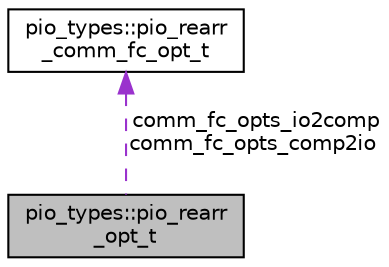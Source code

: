 digraph "pio_types::pio_rearr_opt_t"
{
 // LATEX_PDF_SIZE
  edge [fontname="Helvetica",fontsize="10",labelfontname="Helvetica",labelfontsize="10"];
  node [fontname="Helvetica",fontsize="10",shape=record];
  Node1 [label="pio_types::pio_rearr\l_opt_t",height=0.2,width=0.4,color="black", fillcolor="grey75", style="filled", fontcolor="black",tooltip=" "];
  Node2 -> Node1 [dir="back",color="darkorchid3",fontsize="10",style="dashed",label=" comm_fc_opts_io2comp\ncomm_fc_opts_comp2io" ,fontname="Helvetica"];
  Node2 [label="pio_types::pio_rearr\l_comm_fc_opt_t",height=0.2,width=0.4,color="black", fillcolor="white", style="filled",URL="$structpio__types_1_1pio__rearr__comm__fc__opt__t.html",tooltip=" "];
}
